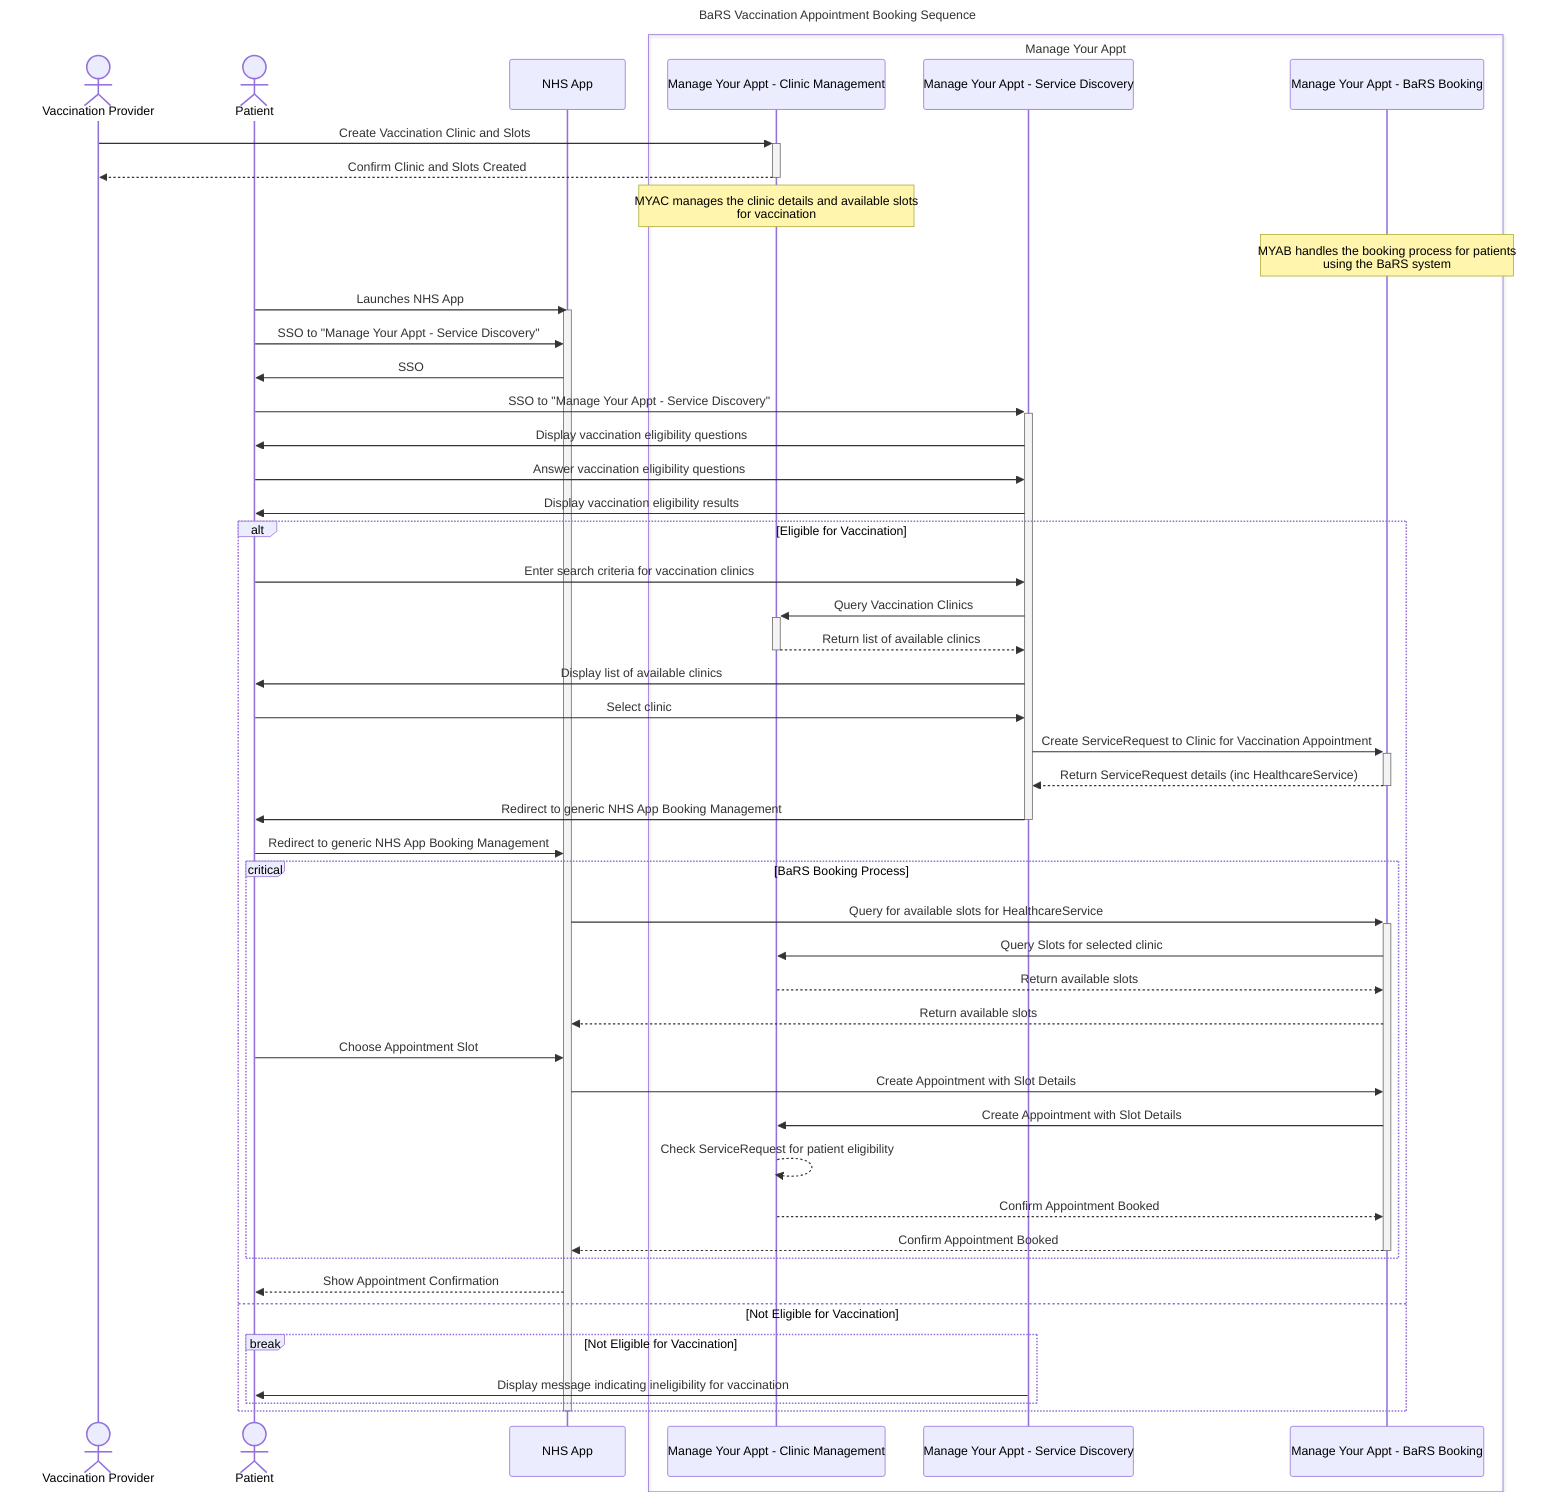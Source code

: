 ---
title: BaRS Vaccination Appointment Booking Sequence
description: Sequence diagram showing the process of determining eligibility for vaccinations and booking appointments.
author: Matthew Brown
date: 2025-08-07
tags: [BaRS, Vaccination, Appointment Booking, Sequence Diagram]
displayMode: sequence
config:
  theme: default
  look: handdrawn
---


sequenceDiagram
    actor VP as Vaccination Provider
    actor P as Patient
    participant NHSA as NHS App
    box Manage Your Appt
    participant MYAC as Manage Your Appt - Clinic Management
    participant MYASD as Manage Your Appt - Service Discovery
    participant MYAB as Manage Your Appt - BaRS Booking
    end
    VP->>+MYAC: Create Vaccination Clinic and Slots
    MYAC-->>-VP: Confirm Clinic and Slots Created
    note over MYAC: MYAC manages the clinic details and available slots<br />for vaccination
    note over MYAB: MYAB handles the booking process for patients<br />using the BaRS system
    P->>NHSA: Launches NHS App
    activate NHSA
    P->>NHSA: SSO to "Manage Your Appt - Service Discovery"
    NHSA->>P: SSO
    P->>+MYASD: SSO to "Manage Your Appt - Service Discovery"
    MYASD->>P: Display vaccination eligibility questions
    P->>MYASD: Answer vaccination eligibility questions
    MYASD->>P: Display vaccination eligibility results
    alt Eligible for Vaccination
      P->>MYASD: Enter search criteria for vaccination clinics
      MYASD->>+MYAC: Query Vaccination Clinics
      MYAC-->>-MYASD: Return list of available clinics
      MYASD->>P: Display list of available clinics
      P->>MYASD: Select clinic
      MYASD->>+MYAB: Create ServiceRequest to Clinic for Vaccination Appointment
      MYAB-->>-MYASD: Return ServiceRequest details (inc HealthcareService)
      MYASD->>-P: Redirect to generic NHS App Booking Management
      P->>NHSA: Redirect to generic NHS App Booking Management
      critical BaRS Booking Process
        NHSA->>+MYAB: Query for available slots for HealthcareService
        MYAB->>MYAC: Query Slots for selected clinic
        MYAC-->>MYAB: Return available slots
        MYAB-->>NHSA: Return available slots
        P->>NHSA: Choose Appointment Slot
        NHSA->>MYAB: Create Appointment with Slot Details
        MYAB->>MYAC: Create Appointment with Slot Details
        MYAC-->>MYAC: Check ServiceRequest for patient eligibility
        MYAC-->>MYAB: Confirm Appointment Booked
        MYAB-->>-NHSA: Confirm Appointment Booked
      end
      NHSA-->>P: Show Appointment Confirmation
    else Not Eligible for Vaccination
      break Not Eligible for Vaccination
        MYASD->>P: Display message indicating ineligibility for vaccination
      end
    end
    deactivate NHSA